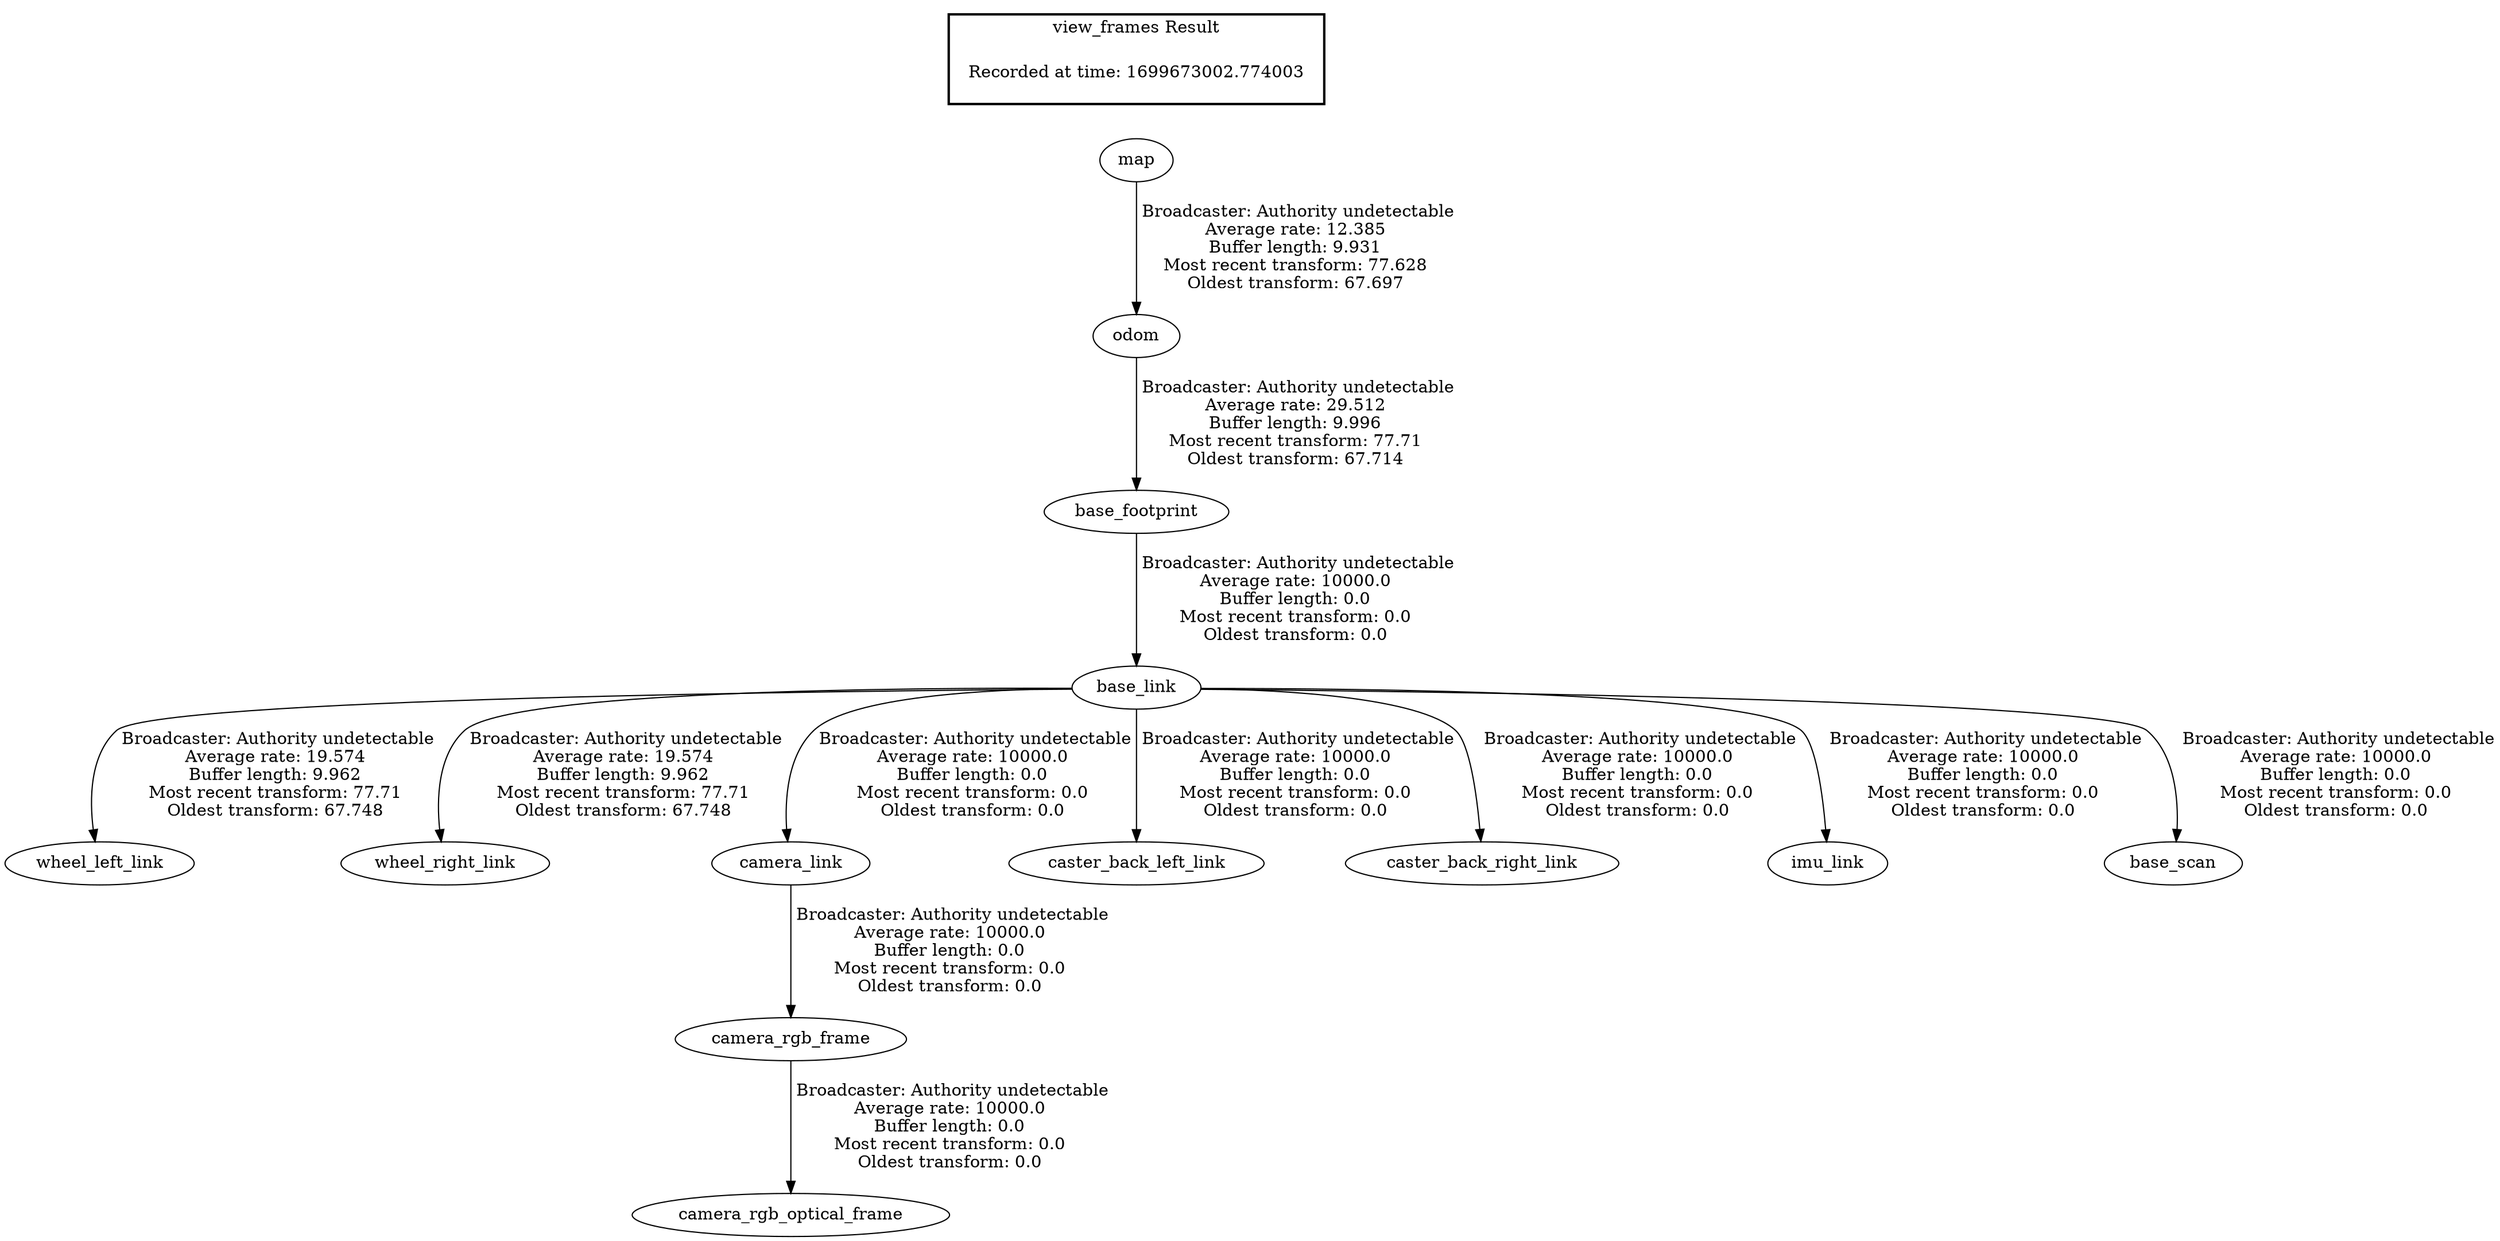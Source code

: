 digraph G {
"base_link" -> "wheel_left_link"[label=" Broadcaster: Authority undetectable\nAverage rate: 19.574\nBuffer length: 9.962\nMost recent transform: 77.71\nOldest transform: 67.748\n"];
"base_footprint" -> "base_link"[label=" Broadcaster: Authority undetectable\nAverage rate: 10000.0\nBuffer length: 0.0\nMost recent transform: 0.0\nOldest transform: 0.0\n"];
"base_link" -> "wheel_right_link"[label=" Broadcaster: Authority undetectable\nAverage rate: 19.574\nBuffer length: 9.962\nMost recent transform: 77.71\nOldest transform: 67.748\n"];
"odom" -> "base_footprint"[label=" Broadcaster: Authority undetectable\nAverage rate: 29.512\nBuffer length: 9.996\nMost recent transform: 77.71\nOldest transform: 67.714\n"];
"base_link" -> "camera_link"[label=" Broadcaster: Authority undetectable\nAverage rate: 10000.0\nBuffer length: 0.0\nMost recent transform: 0.0\nOldest transform: 0.0\n"];
"camera_link" -> "camera_rgb_frame"[label=" Broadcaster: Authority undetectable\nAverage rate: 10000.0\nBuffer length: 0.0\nMost recent transform: 0.0\nOldest transform: 0.0\n"];
"camera_rgb_frame" -> "camera_rgb_optical_frame"[label=" Broadcaster: Authority undetectable\nAverage rate: 10000.0\nBuffer length: 0.0\nMost recent transform: 0.0\nOldest transform: 0.0\n"];
"base_link" -> "caster_back_left_link"[label=" Broadcaster: Authority undetectable\nAverage rate: 10000.0\nBuffer length: 0.0\nMost recent transform: 0.0\nOldest transform: 0.0\n"];
"base_link" -> "caster_back_right_link"[label=" Broadcaster: Authority undetectable\nAverage rate: 10000.0\nBuffer length: 0.0\nMost recent transform: 0.0\nOldest transform: 0.0\n"];
"base_link" -> "imu_link"[label=" Broadcaster: Authority undetectable\nAverage rate: 10000.0\nBuffer length: 0.0\nMost recent transform: 0.0\nOldest transform: 0.0\n"];
"base_link" -> "base_scan"[label=" Broadcaster: Authority undetectable\nAverage rate: 10000.0\nBuffer length: 0.0\nMost recent transform: 0.0\nOldest transform: 0.0\n"];
"map" -> "odom"[label=" Broadcaster: Authority undetectable\nAverage rate: 12.385\nBuffer length: 9.931\nMost recent transform: 77.628\nOldest transform: 67.697\n"];
edge [style=invis];
 subgraph cluster_legend { style=bold; color=black; label ="view_frames Result";
"Recorded at time: 1699673002.774003"[ shape=plaintext ] ;
}->"map";
}